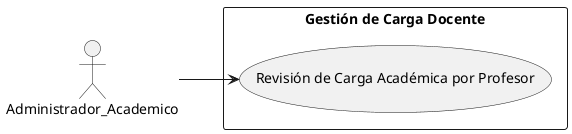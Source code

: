 @startuml
left to right direction
actor Administrador_Academico as AA
rectangle "Gestión de Carga Docente" {
    usecase "Revisión de Carga Académica por Profesor" as UC1
    AA --> UC1
}
@enduml

